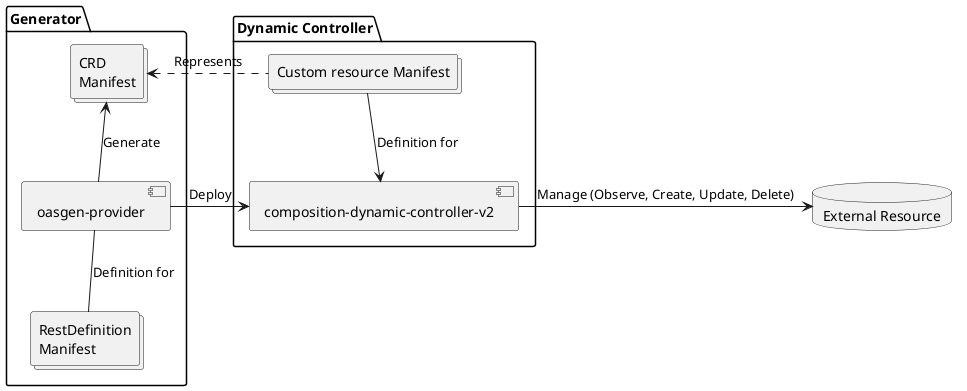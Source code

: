 @startuml oasgen-provider

package "Generator"{
   component "oasgen-provider" as provider
   collections "RestDefinition\nManifest" as restdefinition
   collections "CRD\nManifest" as crd
}

package "Dynamic Controller" {
   component "composition-dynamic-controller-v2" as cdc
   collections "Custom resource Manifest" as cr
}

database "External Resource" as er


provider -d- restdefinition : Definition for
provider -u-> crd : Generate
provider -r-> cdc : Deploy

cdc <-u- cr : Definition for
cdc -r-> er : Manage (Observe, Create, Update, Delete)

crd <.r. cr : Represents
@enduml 
